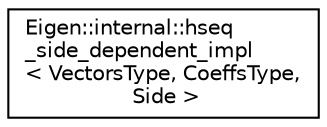 digraph "Graphical Class Hierarchy"
{
  edge [fontname="Helvetica",fontsize="10",labelfontname="Helvetica",labelfontsize="10"];
  node [fontname="Helvetica",fontsize="10",shape=record];
  rankdir="LR";
  Node1 [label="Eigen::internal::hseq\l_side_dependent_impl\l\< VectorsType, CoeffsType,\l Side \>",height=0.2,width=0.4,color="black", fillcolor="white", style="filled",URL="$struct_eigen_1_1internal_1_1hseq__side__dependent__impl.html"];
}
